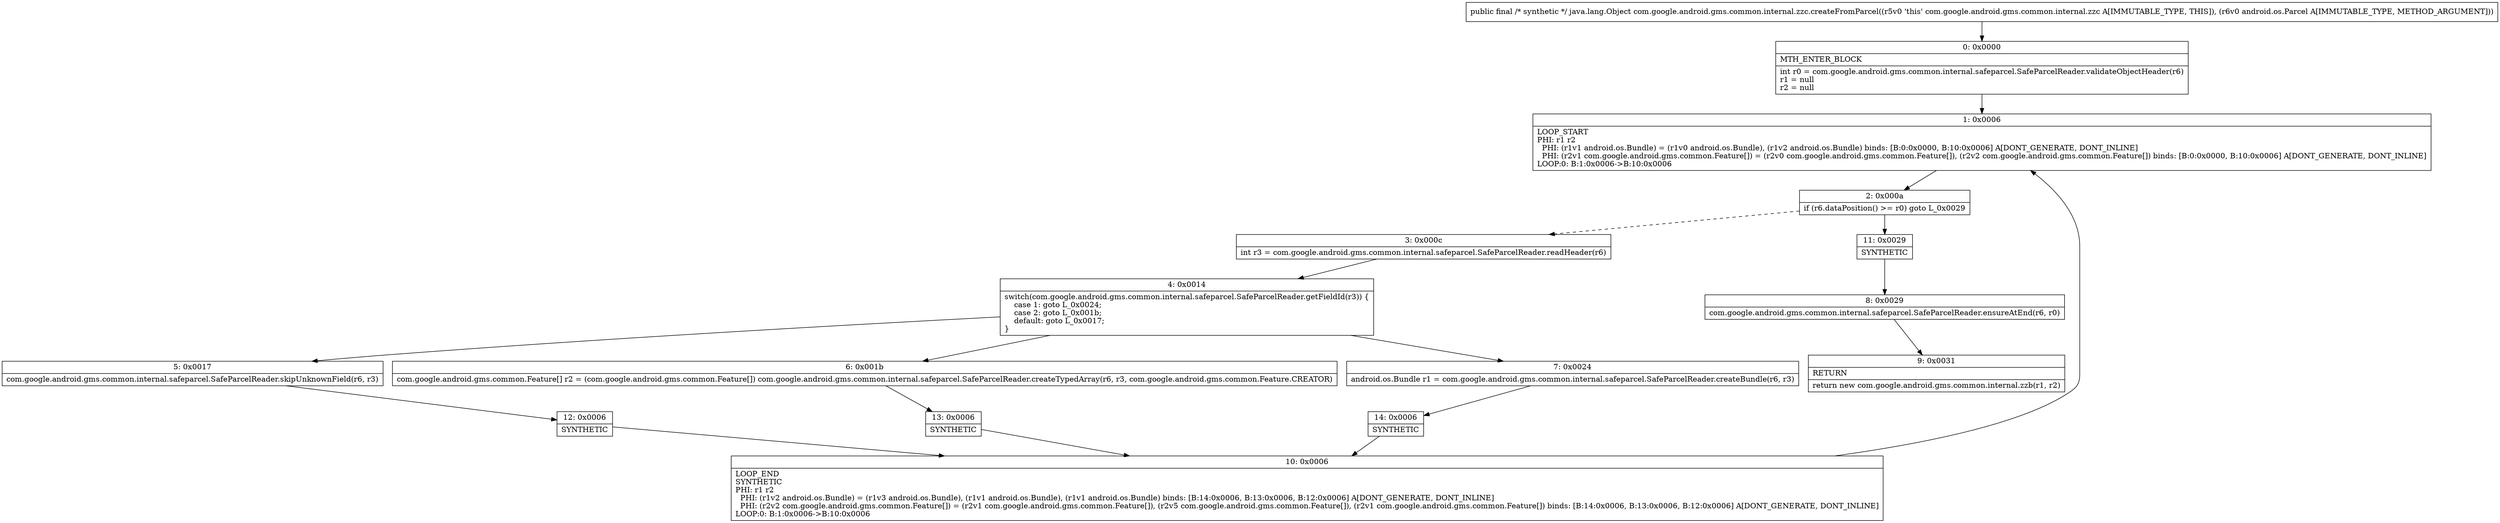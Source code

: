 digraph "CFG forcom.google.android.gms.common.internal.zzc.createFromParcel(Landroid\/os\/Parcel;)Ljava\/lang\/Object;" {
Node_0 [shape=record,label="{0\:\ 0x0000|MTH_ENTER_BLOCK\l|int r0 = com.google.android.gms.common.internal.safeparcel.SafeParcelReader.validateObjectHeader(r6)\lr1 = null\lr2 = null\l}"];
Node_1 [shape=record,label="{1\:\ 0x0006|LOOP_START\lPHI: r1 r2 \l  PHI: (r1v1 android.os.Bundle) = (r1v0 android.os.Bundle), (r1v2 android.os.Bundle) binds: [B:0:0x0000, B:10:0x0006] A[DONT_GENERATE, DONT_INLINE]\l  PHI: (r2v1 com.google.android.gms.common.Feature[]) = (r2v0 com.google.android.gms.common.Feature[]), (r2v2 com.google.android.gms.common.Feature[]) binds: [B:0:0x0000, B:10:0x0006] A[DONT_GENERATE, DONT_INLINE]\lLOOP:0: B:1:0x0006\-\>B:10:0x0006\l}"];
Node_2 [shape=record,label="{2\:\ 0x000a|if (r6.dataPosition() \>= r0) goto L_0x0029\l}"];
Node_3 [shape=record,label="{3\:\ 0x000c|int r3 = com.google.android.gms.common.internal.safeparcel.SafeParcelReader.readHeader(r6)\l}"];
Node_4 [shape=record,label="{4\:\ 0x0014|switch(com.google.android.gms.common.internal.safeparcel.SafeParcelReader.getFieldId(r3)) \{\l    case 1: goto L_0x0024;\l    case 2: goto L_0x001b;\l    default: goto L_0x0017;\l\}\l}"];
Node_5 [shape=record,label="{5\:\ 0x0017|com.google.android.gms.common.internal.safeparcel.SafeParcelReader.skipUnknownField(r6, r3)\l}"];
Node_6 [shape=record,label="{6\:\ 0x001b|com.google.android.gms.common.Feature[] r2 = (com.google.android.gms.common.Feature[]) com.google.android.gms.common.internal.safeparcel.SafeParcelReader.createTypedArray(r6, r3, com.google.android.gms.common.Feature.CREATOR)\l}"];
Node_7 [shape=record,label="{7\:\ 0x0024|android.os.Bundle r1 = com.google.android.gms.common.internal.safeparcel.SafeParcelReader.createBundle(r6, r3)\l}"];
Node_8 [shape=record,label="{8\:\ 0x0029|com.google.android.gms.common.internal.safeparcel.SafeParcelReader.ensureAtEnd(r6, r0)\l}"];
Node_9 [shape=record,label="{9\:\ 0x0031|RETURN\l|return new com.google.android.gms.common.internal.zzb(r1, r2)\l}"];
Node_10 [shape=record,label="{10\:\ 0x0006|LOOP_END\lSYNTHETIC\lPHI: r1 r2 \l  PHI: (r1v2 android.os.Bundle) = (r1v3 android.os.Bundle), (r1v1 android.os.Bundle), (r1v1 android.os.Bundle) binds: [B:14:0x0006, B:13:0x0006, B:12:0x0006] A[DONT_GENERATE, DONT_INLINE]\l  PHI: (r2v2 com.google.android.gms.common.Feature[]) = (r2v1 com.google.android.gms.common.Feature[]), (r2v5 com.google.android.gms.common.Feature[]), (r2v1 com.google.android.gms.common.Feature[]) binds: [B:14:0x0006, B:13:0x0006, B:12:0x0006] A[DONT_GENERATE, DONT_INLINE]\lLOOP:0: B:1:0x0006\-\>B:10:0x0006\l}"];
Node_11 [shape=record,label="{11\:\ 0x0029|SYNTHETIC\l}"];
Node_12 [shape=record,label="{12\:\ 0x0006|SYNTHETIC\l}"];
Node_13 [shape=record,label="{13\:\ 0x0006|SYNTHETIC\l}"];
Node_14 [shape=record,label="{14\:\ 0x0006|SYNTHETIC\l}"];
MethodNode[shape=record,label="{public final \/* synthetic *\/ java.lang.Object com.google.android.gms.common.internal.zzc.createFromParcel((r5v0 'this' com.google.android.gms.common.internal.zzc A[IMMUTABLE_TYPE, THIS]), (r6v0 android.os.Parcel A[IMMUTABLE_TYPE, METHOD_ARGUMENT])) }"];
MethodNode -> Node_0;
Node_0 -> Node_1;
Node_1 -> Node_2;
Node_2 -> Node_3[style=dashed];
Node_2 -> Node_11;
Node_3 -> Node_4;
Node_4 -> Node_5;
Node_4 -> Node_6;
Node_4 -> Node_7;
Node_5 -> Node_12;
Node_6 -> Node_13;
Node_7 -> Node_14;
Node_8 -> Node_9;
Node_10 -> Node_1;
Node_11 -> Node_8;
Node_12 -> Node_10;
Node_13 -> Node_10;
Node_14 -> Node_10;
}

